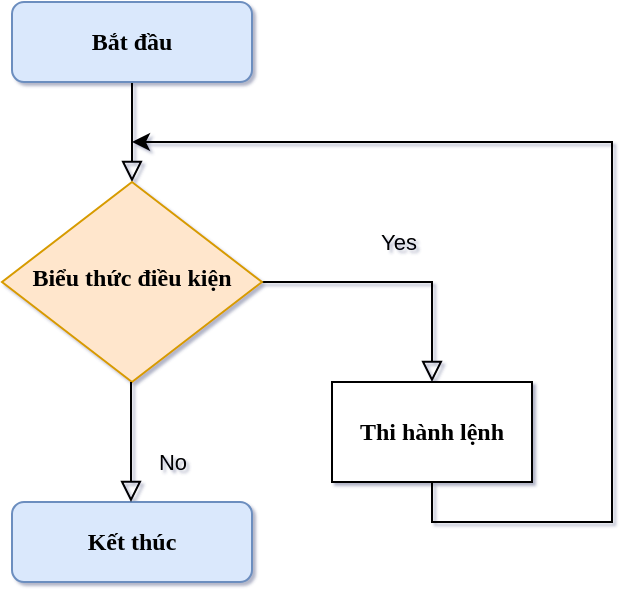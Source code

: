 <mxfile version="12.8.1" type="github" pages="2">
  <diagram id="C5RBs43oDa-KdzZeNtuy" name="While">
    <mxGraphModel dx="868" dy="450" grid="1" gridSize="10" guides="1" tooltips="1" connect="1" arrows="1" fold="1" page="1" pageScale="1" pageWidth="827" pageHeight="1169" background="none" math="0" shadow="1" extFonts="Montserrat^https://fonts.googleapis.com/css?family=Montserrat">
      <root>
        <mxCell id="WIyWlLk6GJQsqaUBKTNV-0" />
        <mxCell id="WIyWlLk6GJQsqaUBKTNV-1" parent="WIyWlLk6GJQsqaUBKTNV-0" />
        <mxCell id="WIyWlLk6GJQsqaUBKTNV-2" value="" style="rounded=0;html=1;jettySize=auto;orthogonalLoop=1;fontSize=11;endArrow=block;endFill=0;endSize=8;strokeWidth=1;shadow=0;labelBackgroundColor=none;edgeStyle=orthogonalEdgeStyle;" parent="WIyWlLk6GJQsqaUBKTNV-1" source="WIyWlLk6GJQsqaUBKTNV-3" target="WIyWlLk6GJQsqaUBKTNV-6" edge="1">
          <mxGeometry relative="1" as="geometry" />
        </mxCell>
        <mxCell id="WIyWlLk6GJQsqaUBKTNV-3" value="&lt;b&gt;Bắt đầu&lt;/b&gt;" style="rounded=1;whiteSpace=wrap;html=1;fontSize=12;glass=0;strokeWidth=1;shadow=0;fillColor=#dae8fc;strokeColor=#6c8ebf;fontFamily=Montserrat;FType=g;" parent="WIyWlLk6GJQsqaUBKTNV-1" vertex="1">
          <mxGeometry x="170" y="80" width="120" height="40" as="geometry" />
        </mxCell>
        <mxCell id="WIyWlLk6GJQsqaUBKTNV-4" value="Yes" style="rounded=0;html=1;jettySize=auto;orthogonalLoop=1;fontSize=11;endArrow=block;endFill=0;endSize=8;strokeWidth=1;shadow=0;labelBackgroundColor=none;edgeStyle=orthogonalEdgeStyle;exitX=1;exitY=0.5;exitDx=0;exitDy=0;" parent="WIyWlLk6GJQsqaUBKTNV-1" source="WIyWlLk6GJQsqaUBKTNV-6" edge="1">
          <mxGeometry y="20" relative="1" as="geometry">
            <mxPoint as="offset" />
            <mxPoint x="350" y="220" as="sourcePoint" />
            <mxPoint x="380" y="270" as="targetPoint" />
            <Array as="points">
              <mxPoint x="380" y="220" />
              <mxPoint x="380" y="270" />
            </Array>
          </mxGeometry>
        </mxCell>
        <mxCell id="WIyWlLk6GJQsqaUBKTNV-6" value="Biểu thức điều kiện" style="rhombus;whiteSpace=wrap;html=1;shadow=0;fontFamily=Montserrat;fontSize=12;align=center;strokeWidth=1;spacing=6;spacingTop=-4;fillColor=#ffe6cc;strokeColor=#d79b00;fontStyle=1" parent="WIyWlLk6GJQsqaUBKTNV-1" vertex="1">
          <mxGeometry x="165" y="170" width="130" height="100" as="geometry" />
        </mxCell>
        <mxCell id="WIyWlLk6GJQsqaUBKTNV-7" value="Kết thúc" style="rounded=1;whiteSpace=wrap;html=1;fontSize=12;glass=0;strokeWidth=1;shadow=0;fillColor=#dae8fc;strokeColor=#6c8ebf;fontFamily=Montserrat;fontStyle=1" parent="WIyWlLk6GJQsqaUBKTNV-1" vertex="1">
          <mxGeometry x="170" y="330" width="120" height="40" as="geometry" />
        </mxCell>
        <mxCell id="WIyWlLk6GJQsqaUBKTNV-8" value="No" style="rounded=0;html=1;jettySize=auto;orthogonalLoop=1;fontSize=11;endArrow=block;endFill=0;endSize=8;strokeWidth=1;shadow=0;labelBackgroundColor=none;edgeStyle=orthogonalEdgeStyle;" parent="WIyWlLk6GJQsqaUBKTNV-1" edge="1">
          <mxGeometry x="0.333" y="20" relative="1" as="geometry">
            <mxPoint as="offset" />
            <mxPoint x="229.5" y="270" as="sourcePoint" />
            <mxPoint x="229.5" y="330" as="targetPoint" />
            <Array as="points">
              <mxPoint x="230" y="310" />
              <mxPoint x="230" y="310" />
            </Array>
          </mxGeometry>
        </mxCell>
        <mxCell id="GtE277XBfW8h7fQtp_Nx-11" style="edgeStyle=orthogonalEdgeStyle;rounded=0;orthogonalLoop=1;jettySize=auto;html=1;exitX=0.5;exitY=1;exitDx=0;exitDy=0;fontFamily=Montserrat;" parent="WIyWlLk6GJQsqaUBKTNV-1" source="GtE277XBfW8h7fQtp_Nx-1" edge="1">
          <mxGeometry relative="1" as="geometry">
            <mxPoint x="230" y="150" as="targetPoint" />
            <Array as="points">
              <mxPoint x="380" y="340" />
              <mxPoint x="470" y="340" />
            </Array>
          </mxGeometry>
        </mxCell>
        <mxCell id="GtE277XBfW8h7fQtp_Nx-1" value="Thi hành lệnh" style="rounded=0;whiteSpace=wrap;html=1;fontFamily=Montserrat;fontStyle=1" parent="WIyWlLk6GJQsqaUBKTNV-1" vertex="1">
          <mxGeometry x="330" y="270" width="100" height="50" as="geometry" />
        </mxCell>
      </root>
    </mxGraphModel>
  </diagram>
  <diagram id="RcSDydnLxhVoHZ03yP0w" name="If">
    <mxGraphModel dx="868" dy="450" grid="1" gridSize="10" guides="1" tooltips="1" connect="1" arrows="1" fold="1" page="1" pageScale="1" pageWidth="827" pageHeight="1169" math="0" shadow="0">
      <root>
        <mxCell id="R5Y7pU8FaHBBuP1s0Uci-0" />
        <mxCell id="R5Y7pU8FaHBBuP1s0Uci-1" parent="R5Y7pU8FaHBBuP1s0Uci-0" />
        <mxCell id="R5Y7pU8FaHBBuP1s0Uci-2" value="" style="rounded=0;html=1;jettySize=auto;orthogonalLoop=1;fontSize=11;endArrow=block;endFill=0;endSize=8;strokeWidth=1;shadow=0;labelBackgroundColor=none;edgeStyle=orthogonalEdgeStyle;" parent="R5Y7pU8FaHBBuP1s0Uci-1" source="R5Y7pU8FaHBBuP1s0Uci-3" target="R5Y7pU8FaHBBuP1s0Uci-5" edge="1">
          <mxGeometry relative="1" as="geometry" />
        </mxCell>
        <mxCell id="R5Y7pU8FaHBBuP1s0Uci-3" value="&lt;b&gt;Bắt đầu&lt;/b&gt;" style="rounded=1;whiteSpace=wrap;html=1;fontSize=12;glass=0;strokeWidth=1;shadow=0;fillColor=#dae8fc;strokeColor=#6c8ebf;fontFamily=Montserrat;FType=g;" parent="R5Y7pU8FaHBBuP1s0Uci-1" vertex="1">
          <mxGeometry x="170" y="80" width="120" height="40" as="geometry" />
        </mxCell>
        <mxCell id="R5Y7pU8FaHBBuP1s0Uci-4" value="Yes" style="rounded=0;html=1;jettySize=auto;orthogonalLoop=1;fontSize=11;endArrow=block;endFill=0;endSize=8;strokeWidth=1;shadow=0;labelBackgroundColor=none;edgeStyle=orthogonalEdgeStyle;exitX=1;exitY=0.5;exitDx=0;exitDy=0;entryX=0.5;entryY=0;entryDx=0;entryDy=0;" parent="R5Y7pU8FaHBBuP1s0Uci-1" source="R5Y7pU8FaHBBuP1s0Uci-5" target="R5Y7pU8FaHBBuP1s0Uci-9" edge="1">
          <mxGeometry y="20" relative="1" as="geometry">
            <mxPoint as="offset" />
            <mxPoint x="350" y="220" as="sourcePoint" />
            <mxPoint x="380" y="270" as="targetPoint" />
            <Array as="points">
              <mxPoint x="380" y="220" />
            </Array>
          </mxGeometry>
        </mxCell>
        <mxCell id="R5Y7pU8FaHBBuP1s0Uci-5" value="Biểu thức điều kiện" style="rhombus;whiteSpace=wrap;html=1;shadow=0;fontFamily=Montserrat;fontSize=12;align=center;strokeWidth=1;spacing=6;spacingTop=-4;fillColor=#ffe6cc;strokeColor=#d79b00;fontStyle=1" parent="R5Y7pU8FaHBBuP1s0Uci-1" vertex="1">
          <mxGeometry x="165" y="170" width="130" height="100" as="geometry" />
        </mxCell>
        <mxCell id="R5Y7pU8FaHBBuP1s0Uci-6" value="Kết thúc" style="rounded=1;whiteSpace=wrap;html=1;fontSize=12;glass=0;strokeWidth=1;shadow=0;fillColor=#dae8fc;strokeColor=#6c8ebf;fontFamily=Montserrat;fontStyle=1" parent="R5Y7pU8FaHBBuP1s0Uci-1" vertex="1">
          <mxGeometry x="170" y="430" width="120" height="40" as="geometry" />
        </mxCell>
        <mxCell id="R5Y7pU8FaHBBuP1s0Uci-7" value="No" style="rounded=0;html=1;jettySize=auto;orthogonalLoop=1;fontSize=11;endArrow=block;endFill=0;endSize=8;strokeWidth=1;shadow=0;labelBackgroundColor=none;edgeStyle=orthogonalEdgeStyle;" parent="R5Y7pU8FaHBBuP1s0Uci-1" edge="1">
          <mxGeometry x="0.333" y="20" relative="1" as="geometry">
            <mxPoint as="offset" />
            <mxPoint x="229.5" y="270" as="sourcePoint" />
            <mxPoint x="230" y="320" as="targetPoint" />
            <Array as="points">
              <mxPoint x="230" y="310" />
              <mxPoint x="230" y="310" />
            </Array>
          </mxGeometry>
        </mxCell>
        <mxCell id="R5Y7pU8FaHBBuP1s0Uci-12" style="edgeStyle=orthogonalEdgeStyle;rounded=0;orthogonalLoop=1;jettySize=auto;html=1;exitX=0.5;exitY=1;exitDx=0;exitDy=0;" parent="R5Y7pU8FaHBBuP1s0Uci-1" source="R5Y7pU8FaHBBuP1s0Uci-9" edge="1">
          <mxGeometry relative="1" as="geometry">
            <mxPoint x="230" y="400" as="targetPoint" />
            <Array as="points">
              <mxPoint x="380" y="400" />
              <mxPoint x="230" y="400" />
            </Array>
          </mxGeometry>
        </mxCell>
        <mxCell id="R5Y7pU8FaHBBuP1s0Uci-9" value="Thi hành lệnh" style="rounded=0;whiteSpace=wrap;html=1;fontFamily=Montserrat;fontStyle=1" parent="R5Y7pU8FaHBBuP1s0Uci-1" vertex="1">
          <mxGeometry x="330" y="320" width="100" height="50" as="geometry" />
        </mxCell>
        <mxCell id="R5Y7pU8FaHBBuP1s0Uci-11" style="edgeStyle=orthogonalEdgeStyle;rounded=0;orthogonalLoop=1;jettySize=auto;html=1;exitX=0.5;exitY=1;exitDx=0;exitDy=0;entryX=0.5;entryY=0;entryDx=0;entryDy=0;" parent="R5Y7pU8FaHBBuP1s0Uci-1" source="R5Y7pU8FaHBBuP1s0Uci-10" target="R5Y7pU8FaHBBuP1s0Uci-6" edge="1">
          <mxGeometry relative="1" as="geometry" />
        </mxCell>
        <mxCell id="R5Y7pU8FaHBBuP1s0Uci-10" value="Thi hành lệnh" style="rounded=0;whiteSpace=wrap;html=1;fontFamily=Montserrat;fontStyle=1" parent="R5Y7pU8FaHBBuP1s0Uci-1" vertex="1">
          <mxGeometry x="180" y="320" width="100" height="50" as="geometry" />
        </mxCell>
        <mxCell id="R5Y7pU8FaHBBuP1s0Uci-13" value="" style="rounded=0;html=1;jettySize=auto;orthogonalLoop=1;fontSize=11;endArrow=block;endFill=0;endSize=8;strokeWidth=1;shadow=0;labelBackgroundColor=none;edgeStyle=orthogonalEdgeStyle;" parent="R5Y7pU8FaHBBuP1s0Uci-1" source="R5Y7pU8FaHBBuP1s0Uci-14" target="R5Y7pU8FaHBBuP1s0Uci-16" edge="1">
          <mxGeometry relative="1" as="geometry" />
        </mxCell>
        <mxCell id="R5Y7pU8FaHBBuP1s0Uci-14" value="&lt;b&gt;Bắt đầu&lt;/b&gt;" style="rounded=1;whiteSpace=wrap;html=1;fontSize=12;glass=0;strokeWidth=1;shadow=0;fillColor=#dae8fc;strokeColor=#6c8ebf;fontFamily=Montserrat;FType=g;" parent="R5Y7pU8FaHBBuP1s0Uci-1" vertex="1">
          <mxGeometry x="165" y="520" width="120" height="40" as="geometry" />
        </mxCell>
        <mxCell id="R5Y7pU8FaHBBuP1s0Uci-15" value="Yes" style="rounded=0;html=1;jettySize=auto;orthogonalLoop=1;fontSize=11;endArrow=block;endFill=0;endSize=8;strokeWidth=1;shadow=0;labelBackgroundColor=none;edgeStyle=orthogonalEdgeStyle;exitX=1;exitY=0.5;exitDx=0;exitDy=0;entryX=0.5;entryY=0;entryDx=0;entryDy=0;" parent="R5Y7pU8FaHBBuP1s0Uci-1" source="R5Y7pU8FaHBBuP1s0Uci-16" target="R5Y7pU8FaHBBuP1s0Uci-30" edge="1">
          <mxGeometry y="20" relative="1" as="geometry">
            <mxPoint as="offset" />
            <mxPoint x="345" y="660" as="sourcePoint" />
            <mxPoint x="560" y="760" as="targetPoint" />
            <Array as="points">
              <mxPoint x="505" y="660" />
            </Array>
          </mxGeometry>
        </mxCell>
        <mxCell id="R5Y7pU8FaHBBuP1s0Uci-16" value="Biểu thức điều kiện" style="rhombus;whiteSpace=wrap;html=1;shadow=0;fontFamily=Montserrat;fontSize=12;align=center;strokeWidth=1;spacing=6;spacingTop=-4;fillColor=#ffe6cc;strokeColor=#d79b00;fontStyle=1" parent="R5Y7pU8FaHBBuP1s0Uci-1" vertex="1">
          <mxGeometry x="160" y="610" width="130" height="100" as="geometry" />
        </mxCell>
        <mxCell id="R5Y7pU8FaHBBuP1s0Uci-17" value="Kết thúc" style="rounded=1;whiteSpace=wrap;html=1;fontSize=12;glass=0;strokeWidth=1;shadow=0;fillColor=#dae8fc;strokeColor=#6c8ebf;fontFamily=Montserrat;fontStyle=1" parent="R5Y7pU8FaHBBuP1s0Uci-1" vertex="1">
          <mxGeometry x="165" y="1040" width="120" height="40" as="geometry" />
        </mxCell>
        <mxCell id="R5Y7pU8FaHBBuP1s0Uci-18" value="No" style="rounded=0;html=1;jettySize=auto;orthogonalLoop=1;fontSize=11;endArrow=block;endFill=0;endSize=8;strokeWidth=1;shadow=0;labelBackgroundColor=none;edgeStyle=orthogonalEdgeStyle;" parent="R5Y7pU8FaHBBuP1s0Uci-1" edge="1">
          <mxGeometry x="0.333" y="20" relative="1" as="geometry">
            <mxPoint as="offset" />
            <mxPoint x="224.5" y="710" as="sourcePoint" />
            <mxPoint x="225" y="760" as="targetPoint" />
            <Array as="points">
              <mxPoint x="225" y="750" />
              <mxPoint x="225" y="750" />
            </Array>
          </mxGeometry>
        </mxCell>
        <mxCell id="R5Y7pU8FaHBBuP1s0Uci-23" value="Yes" style="rounded=0;html=1;jettySize=auto;orthogonalLoop=1;fontSize=11;endArrow=block;endFill=0;endSize=8;strokeWidth=1;shadow=0;labelBackgroundColor=none;edgeStyle=orthogonalEdgeStyle;exitX=1;exitY=0.5;exitDx=0;exitDy=0;entryX=0.5;entryY=0;entryDx=0;entryDy=0;" parent="R5Y7pU8FaHBBuP1s0Uci-1" source="R5Y7pU8FaHBBuP1s0Uci-24" target="R5Y7pU8FaHBBuP1s0Uci-27" edge="1">
          <mxGeometry y="20" relative="1" as="geometry">
            <mxPoint as="offset" />
            <mxPoint x="345" y="810" as="sourcePoint" />
            <mxPoint x="375" y="860" as="targetPoint" />
            <Array as="points">
              <mxPoint x="375" y="810" />
            </Array>
          </mxGeometry>
        </mxCell>
        <mxCell id="R5Y7pU8FaHBBuP1s0Uci-24" value="Biểu thức điều kiện" style="rhombus;whiteSpace=wrap;html=1;shadow=0;fontFamily=Montserrat;fontSize=12;align=center;strokeWidth=1;spacing=6;spacingTop=-4;fillColor=#ffe6cc;strokeColor=#d79b00;fontStyle=1" parent="R5Y7pU8FaHBBuP1s0Uci-1" vertex="1">
          <mxGeometry x="160" y="760" width="130" height="100" as="geometry" />
        </mxCell>
        <mxCell id="R5Y7pU8FaHBBuP1s0Uci-25" value="No" style="rounded=0;html=1;jettySize=auto;orthogonalLoop=1;fontSize=11;endArrow=block;endFill=0;endSize=8;strokeWidth=1;shadow=0;labelBackgroundColor=none;edgeStyle=orthogonalEdgeStyle;" parent="R5Y7pU8FaHBBuP1s0Uci-1" edge="1">
          <mxGeometry x="0.333" y="20" relative="1" as="geometry">
            <mxPoint as="offset" />
            <mxPoint x="224.5" y="860" as="sourcePoint" />
            <mxPoint x="225" y="910" as="targetPoint" />
            <Array as="points">
              <mxPoint x="225" y="900" />
              <mxPoint x="225" y="900" />
            </Array>
          </mxGeometry>
        </mxCell>
        <mxCell id="R5Y7pU8FaHBBuP1s0Uci-26" style="edgeStyle=orthogonalEdgeStyle;rounded=0;orthogonalLoop=1;jettySize=auto;html=1;exitX=0.5;exitY=1;exitDx=0;exitDy=0;" parent="R5Y7pU8FaHBBuP1s0Uci-1" source="R5Y7pU8FaHBBuP1s0Uci-27" edge="1">
          <mxGeometry relative="1" as="geometry">
            <mxPoint x="225" y="990" as="targetPoint" />
            <Array as="points">
              <mxPoint x="375" y="990" />
              <mxPoint x="225" y="990" />
            </Array>
          </mxGeometry>
        </mxCell>
        <mxCell id="R5Y7pU8FaHBBuP1s0Uci-27" value="Thi hành lệnh" style="rounded=0;whiteSpace=wrap;html=1;fontFamily=Montserrat;fontStyle=1" parent="R5Y7pU8FaHBBuP1s0Uci-1" vertex="1">
          <mxGeometry x="325" y="910" width="100" height="50" as="geometry" />
        </mxCell>
        <mxCell id="R5Y7pU8FaHBBuP1s0Uci-35" style="edgeStyle=orthogonalEdgeStyle;rounded=0;orthogonalLoop=1;jettySize=auto;html=1;entryX=0.5;entryY=0;entryDx=0;entryDy=0;" parent="R5Y7pU8FaHBBuP1s0Uci-1" source="R5Y7pU8FaHBBuP1s0Uci-28" target="R5Y7pU8FaHBBuP1s0Uci-17" edge="1">
          <mxGeometry relative="1" as="geometry">
            <mxPoint x="225" y="980" as="targetPoint" />
          </mxGeometry>
        </mxCell>
        <mxCell id="R5Y7pU8FaHBBuP1s0Uci-28" value="Thi hành lệnh" style="rounded=0;whiteSpace=wrap;html=1;fontFamily=Montserrat;fontStyle=1" parent="R5Y7pU8FaHBBuP1s0Uci-1" vertex="1">
          <mxGeometry x="175" y="910" width="100" height="50" as="geometry" />
        </mxCell>
        <mxCell id="R5Y7pU8FaHBBuP1s0Uci-29" value="Yes" style="rounded=0;html=1;jettySize=auto;orthogonalLoop=1;fontSize=11;endArrow=block;endFill=0;endSize=8;strokeWidth=1;shadow=0;labelBackgroundColor=none;edgeStyle=orthogonalEdgeStyle;exitX=1;exitY=0.5;exitDx=0;exitDy=0;entryX=0.5;entryY=0;entryDx=0;entryDy=0;" parent="R5Y7pU8FaHBBuP1s0Uci-1" source="R5Y7pU8FaHBBuP1s0Uci-30" target="R5Y7pU8FaHBBuP1s0Uci-33" edge="1">
          <mxGeometry y="20" relative="1" as="geometry">
            <mxPoint as="offset" />
            <mxPoint x="625" y="810" as="sourcePoint" />
            <mxPoint x="655" y="860" as="targetPoint" />
            <Array as="points">
              <mxPoint x="655" y="810" />
            </Array>
          </mxGeometry>
        </mxCell>
        <mxCell id="R5Y7pU8FaHBBuP1s0Uci-30" value="Biểu thức điều kiện" style="rhombus;whiteSpace=wrap;html=1;shadow=0;fontFamily=Montserrat;fontSize=12;align=center;strokeWidth=1;spacing=6;spacingTop=-4;fillColor=#ffe6cc;strokeColor=#d79b00;fontStyle=1" parent="R5Y7pU8FaHBBuP1s0Uci-1" vertex="1">
          <mxGeometry x="440" y="760" width="130" height="100" as="geometry" />
        </mxCell>
        <mxCell id="R5Y7pU8FaHBBuP1s0Uci-31" value="No" style="rounded=0;html=1;jettySize=auto;orthogonalLoop=1;fontSize=11;endArrow=block;endFill=0;endSize=8;strokeWidth=1;shadow=0;labelBackgroundColor=none;edgeStyle=orthogonalEdgeStyle;" parent="R5Y7pU8FaHBBuP1s0Uci-1" edge="1">
          <mxGeometry x="0.333" y="20" relative="1" as="geometry">
            <mxPoint as="offset" />
            <mxPoint x="504.5" y="860" as="sourcePoint" />
            <mxPoint x="505" y="910" as="targetPoint" />
            <Array as="points">
              <mxPoint x="505" y="900" />
              <mxPoint x="505" y="900" />
            </Array>
          </mxGeometry>
        </mxCell>
        <mxCell id="R5Y7pU8FaHBBuP1s0Uci-32" style="edgeStyle=orthogonalEdgeStyle;rounded=0;orthogonalLoop=1;jettySize=auto;html=1;exitX=0.5;exitY=1;exitDx=0;exitDy=0;" parent="R5Y7pU8FaHBBuP1s0Uci-1" source="R5Y7pU8FaHBBuP1s0Uci-33" edge="1">
          <mxGeometry relative="1" as="geometry">
            <mxPoint x="370" y="990" as="targetPoint" />
            <Array as="points">
              <mxPoint x="655" y="990" />
              <mxPoint x="505" y="990" />
            </Array>
          </mxGeometry>
        </mxCell>
        <mxCell id="R5Y7pU8FaHBBuP1s0Uci-33" value="Thi hành lệnh" style="rounded=0;whiteSpace=wrap;html=1;fontFamily=Montserrat;fontStyle=1" parent="R5Y7pU8FaHBBuP1s0Uci-1" vertex="1">
          <mxGeometry x="605" y="910" width="100" height="50" as="geometry" />
        </mxCell>
        <mxCell id="R5Y7pU8FaHBBuP1s0Uci-36" style="edgeStyle=orthogonalEdgeStyle;rounded=0;orthogonalLoop=1;jettySize=auto;html=1;exitX=0.5;exitY=1;exitDx=0;exitDy=0;" parent="R5Y7pU8FaHBBuP1s0Uci-1" source="R5Y7pU8FaHBBuP1s0Uci-34" edge="1">
          <mxGeometry relative="1" as="geometry">
            <mxPoint x="505" y="990" as="targetPoint" />
          </mxGeometry>
        </mxCell>
        <mxCell id="R5Y7pU8FaHBBuP1s0Uci-34" value="Thi hành lệnh" style="rounded=0;whiteSpace=wrap;html=1;fontFamily=Montserrat;fontStyle=1" parent="R5Y7pU8FaHBBuP1s0Uci-1" vertex="1">
          <mxGeometry x="455" y="910" width="100" height="50" as="geometry" />
        </mxCell>
        <mxCell id="r665odM5rqFD9SKBx8_W-0" value="" style="rounded=0;html=1;jettySize=auto;orthogonalLoop=1;fontSize=11;endArrow=block;endFill=0;endSize=8;strokeWidth=1;shadow=0;labelBackgroundColor=none;edgeStyle=orthogonalEdgeStyle;" edge="1" parent="R5Y7pU8FaHBBuP1s0Uci-1" source="r665odM5rqFD9SKBx8_W-1" target="r665odM5rqFD9SKBx8_W-3">
          <mxGeometry relative="1" as="geometry" />
        </mxCell>
        <mxCell id="r665odM5rqFD9SKBx8_W-1" value="&lt;b&gt;Bắt đầu&lt;/b&gt;" style="rounded=1;whiteSpace=wrap;html=1;fontSize=12;glass=0;strokeWidth=1;shadow=0;fillColor=#dae8fc;strokeColor=#6c8ebf;fontFamily=Montserrat;FType=g;" vertex="1" parent="R5Y7pU8FaHBBuP1s0Uci-1">
          <mxGeometry x="495" y="80" width="120" height="40" as="geometry" />
        </mxCell>
        <mxCell id="r665odM5rqFD9SKBx8_W-2" value="Yes" style="rounded=0;html=1;jettySize=auto;orthogonalLoop=1;fontSize=11;endArrow=block;endFill=0;endSize=8;strokeWidth=1;shadow=0;labelBackgroundColor=none;edgeStyle=orthogonalEdgeStyle;exitX=1;exitY=0.5;exitDx=0;exitDy=0;entryX=0.5;entryY=0;entryDx=0;entryDy=0;" edge="1" parent="R5Y7pU8FaHBBuP1s0Uci-1" source="r665odM5rqFD9SKBx8_W-3" target="r665odM5rqFD9SKBx8_W-7">
          <mxGeometry y="20" relative="1" as="geometry">
            <mxPoint as="offset" />
            <mxPoint x="675" y="220" as="sourcePoint" />
            <mxPoint x="705" y="270" as="targetPoint" />
            <Array as="points">
              <mxPoint x="705" y="220" />
            </Array>
          </mxGeometry>
        </mxCell>
        <mxCell id="r665odM5rqFD9SKBx8_W-3" value="Biểu thức điều kiện" style="rhombus;whiteSpace=wrap;html=1;shadow=0;fontFamily=Montserrat;fontSize=12;align=center;strokeWidth=1;spacing=6;spacingTop=-4;fillColor=#ffe6cc;strokeColor=#d79b00;fontStyle=1" vertex="1" parent="R5Y7pU8FaHBBuP1s0Uci-1">
          <mxGeometry x="490" y="170" width="130" height="100" as="geometry" />
        </mxCell>
        <mxCell id="r665odM5rqFD9SKBx8_W-4" value="Kết thúc" style="rounded=1;whiteSpace=wrap;html=1;fontSize=12;glass=0;strokeWidth=1;shadow=0;fillColor=#dae8fc;strokeColor=#6c8ebf;fontFamily=Montserrat;fontStyle=1" vertex="1" parent="R5Y7pU8FaHBBuP1s0Uci-1">
          <mxGeometry x="495" y="430" width="120" height="40" as="geometry" />
        </mxCell>
        <mxCell id="r665odM5rqFD9SKBx8_W-5" value="No" style="rounded=0;html=1;jettySize=auto;orthogonalLoop=1;fontSize=11;endArrow=block;endFill=0;endSize=8;strokeWidth=1;shadow=0;labelBackgroundColor=none;edgeStyle=orthogonalEdgeStyle;entryX=0.5;entryY=0;entryDx=0;entryDy=0;" edge="1" parent="R5Y7pU8FaHBBuP1s0Uci-1" target="r665odM5rqFD9SKBx8_W-4">
          <mxGeometry x="0.333" y="20" relative="1" as="geometry">
            <mxPoint as="offset" />
            <mxPoint x="554.5" y="270" as="sourcePoint" />
            <mxPoint x="555" y="320" as="targetPoint" />
            <Array as="points">
              <mxPoint x="555" y="320" />
              <mxPoint x="555" y="320" />
            </Array>
          </mxGeometry>
        </mxCell>
        <mxCell id="r665odM5rqFD9SKBx8_W-6" style="edgeStyle=orthogonalEdgeStyle;rounded=0;orthogonalLoop=1;jettySize=auto;html=1;exitX=0.5;exitY=1;exitDx=0;exitDy=0;" edge="1" parent="R5Y7pU8FaHBBuP1s0Uci-1" source="r665odM5rqFD9SKBx8_W-7">
          <mxGeometry relative="1" as="geometry">
            <mxPoint x="555" y="400" as="targetPoint" />
            <Array as="points">
              <mxPoint x="705" y="400" />
              <mxPoint x="555" y="400" />
            </Array>
          </mxGeometry>
        </mxCell>
        <mxCell id="r665odM5rqFD9SKBx8_W-7" value="Thi hành lệnh" style="rounded=0;whiteSpace=wrap;html=1;fontFamily=Montserrat;fontStyle=1" vertex="1" parent="R5Y7pU8FaHBBuP1s0Uci-1">
          <mxGeometry x="655" y="320" width="100" height="50" as="geometry" />
        </mxCell>
      </root>
    </mxGraphModel>
  </diagram>
</mxfile>
